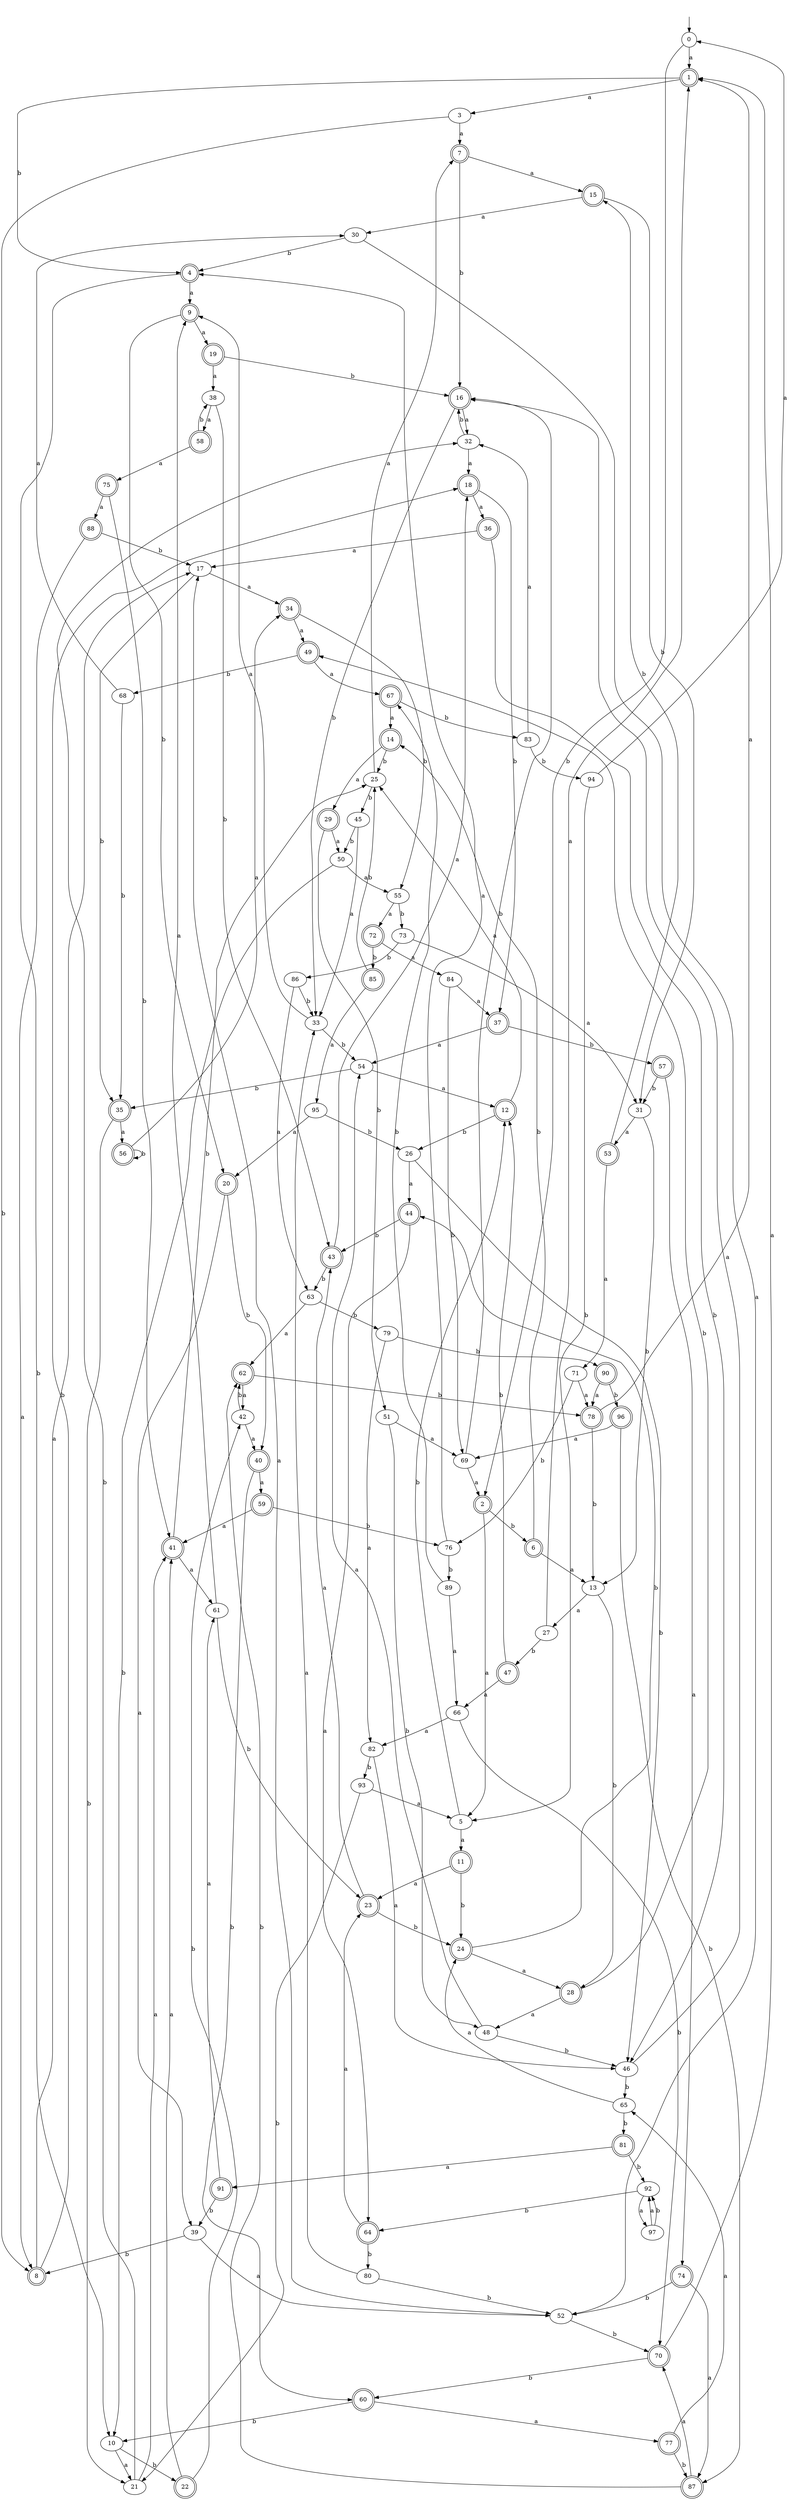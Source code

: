 digraph RandomDFA {
  __start0 [label="", shape=none];
  __start0 -> 0 [label=""];
  0 [shape=circle]
  0 -> 1 [label="a"]
  0 -> 2 [label="b"]
  1 [shape=doublecircle]
  1 -> 3 [label="a"]
  1 -> 4 [label="b"]
  2 [shape=doublecircle]
  2 -> 5 [label="a"]
  2 -> 6 [label="b"]
  3
  3 -> 7 [label="a"]
  3 -> 8 [label="b"]
  4 [shape=doublecircle]
  4 -> 9 [label="a"]
  4 -> 10 [label="b"]
  5
  5 -> 11 [label="a"]
  5 -> 12 [label="b"]
  6 [shape=doublecircle]
  6 -> 13 [label="a"]
  6 -> 14 [label="b"]
  7 [shape=doublecircle]
  7 -> 15 [label="a"]
  7 -> 16 [label="b"]
  8 [shape=doublecircle]
  8 -> 17 [label="a"]
  8 -> 18 [label="b"]
  9 [shape=doublecircle]
  9 -> 19 [label="a"]
  9 -> 20 [label="b"]
  10
  10 -> 21 [label="a"]
  10 -> 22 [label="b"]
  11 [shape=doublecircle]
  11 -> 23 [label="a"]
  11 -> 24 [label="b"]
  12 [shape=doublecircle]
  12 -> 25 [label="a"]
  12 -> 26 [label="b"]
  13
  13 -> 27 [label="a"]
  13 -> 28 [label="b"]
  14 [shape=doublecircle]
  14 -> 29 [label="a"]
  14 -> 25 [label="b"]
  15 [shape=doublecircle]
  15 -> 30 [label="a"]
  15 -> 31 [label="b"]
  16 [shape=doublecircle]
  16 -> 32 [label="a"]
  16 -> 33 [label="b"]
  17
  17 -> 34 [label="a"]
  17 -> 35 [label="b"]
  18 [shape=doublecircle]
  18 -> 36 [label="a"]
  18 -> 37 [label="b"]
  19 [shape=doublecircle]
  19 -> 38 [label="a"]
  19 -> 16 [label="b"]
  20 [shape=doublecircle]
  20 -> 39 [label="a"]
  20 -> 40 [label="b"]
  21
  21 -> 41 [label="a"]
  21 -> 32 [label="b"]
  22 [shape=doublecircle]
  22 -> 41 [label="a"]
  22 -> 42 [label="b"]
  23 [shape=doublecircle]
  23 -> 43 [label="a"]
  23 -> 24 [label="b"]
  24 [shape=doublecircle]
  24 -> 28 [label="a"]
  24 -> 44 [label="b"]
  25
  25 -> 7 [label="a"]
  25 -> 45 [label="b"]
  26
  26 -> 44 [label="a"]
  26 -> 46 [label="b"]
  27
  27 -> 1 [label="a"]
  27 -> 47 [label="b"]
  28 [shape=doublecircle]
  28 -> 48 [label="a"]
  28 -> 49 [label="b"]
  29 [shape=doublecircle]
  29 -> 50 [label="a"]
  29 -> 51 [label="b"]
  30
  30 -> 52 [label="a"]
  30 -> 4 [label="b"]
  31
  31 -> 53 [label="a"]
  31 -> 13 [label="b"]
  32
  32 -> 18 [label="a"]
  32 -> 16 [label="b"]
  33
  33 -> 9 [label="a"]
  33 -> 54 [label="b"]
  34 [shape=doublecircle]
  34 -> 49 [label="a"]
  34 -> 55 [label="b"]
  35 [shape=doublecircle]
  35 -> 56 [label="a"]
  35 -> 21 [label="b"]
  36 [shape=doublecircle]
  36 -> 17 [label="a"]
  36 -> 46 [label="b"]
  37 [shape=doublecircle]
  37 -> 54 [label="a"]
  37 -> 57 [label="b"]
  38
  38 -> 58 [label="a"]
  38 -> 43 [label="b"]
  39
  39 -> 52 [label="a"]
  39 -> 8 [label="b"]
  40 [shape=doublecircle]
  40 -> 59 [label="a"]
  40 -> 60 [label="b"]
  41 [shape=doublecircle]
  41 -> 61 [label="a"]
  41 -> 25 [label="b"]
  42
  42 -> 40 [label="a"]
  42 -> 62 [label="b"]
  43 [shape=doublecircle]
  43 -> 18 [label="a"]
  43 -> 63 [label="b"]
  44 [shape=doublecircle]
  44 -> 64 [label="a"]
  44 -> 43 [label="b"]
  45
  45 -> 33 [label="a"]
  45 -> 50 [label="b"]
  46
  46 -> 16 [label="a"]
  46 -> 65 [label="b"]
  47 [shape=doublecircle]
  47 -> 66 [label="a"]
  47 -> 12 [label="b"]
  48
  48 -> 54 [label="a"]
  48 -> 46 [label="b"]
  49 [shape=doublecircle]
  49 -> 67 [label="a"]
  49 -> 68 [label="b"]
  50
  50 -> 55 [label="a"]
  50 -> 10 [label="b"]
  51
  51 -> 69 [label="a"]
  51 -> 48 [label="b"]
  52
  52 -> 17 [label="a"]
  52 -> 70 [label="b"]
  53 [shape=doublecircle]
  53 -> 71 [label="a"]
  53 -> 15 [label="b"]
  54
  54 -> 12 [label="a"]
  54 -> 35 [label="b"]
  55
  55 -> 72 [label="a"]
  55 -> 73 [label="b"]
  56 [shape=doublecircle]
  56 -> 34 [label="a"]
  56 -> 56 [label="b"]
  57 [shape=doublecircle]
  57 -> 74 [label="a"]
  57 -> 31 [label="b"]
  58 [shape=doublecircle]
  58 -> 75 [label="a"]
  58 -> 38 [label="b"]
  59 [shape=doublecircle]
  59 -> 41 [label="a"]
  59 -> 76 [label="b"]
  60 [shape=doublecircle]
  60 -> 77 [label="a"]
  60 -> 10 [label="b"]
  61
  61 -> 9 [label="a"]
  61 -> 23 [label="b"]
  62 [shape=doublecircle]
  62 -> 42 [label="a"]
  62 -> 78 [label="b"]
  63
  63 -> 62 [label="a"]
  63 -> 79 [label="b"]
  64 [shape=doublecircle]
  64 -> 23 [label="a"]
  64 -> 80 [label="b"]
  65
  65 -> 24 [label="a"]
  65 -> 81 [label="b"]
  66
  66 -> 82 [label="a"]
  66 -> 70 [label="b"]
  67 [shape=doublecircle]
  67 -> 14 [label="a"]
  67 -> 83 [label="b"]
  68
  68 -> 30 [label="a"]
  68 -> 35 [label="b"]
  69
  69 -> 2 [label="a"]
  69 -> 16 [label="b"]
  70 [shape=doublecircle]
  70 -> 1 [label="a"]
  70 -> 60 [label="b"]
  71
  71 -> 78 [label="a"]
  71 -> 76 [label="b"]
  72 [shape=doublecircle]
  72 -> 84 [label="a"]
  72 -> 85 [label="b"]
  73
  73 -> 31 [label="a"]
  73 -> 86 [label="b"]
  74 [shape=doublecircle]
  74 -> 87 [label="a"]
  74 -> 52 [label="b"]
  75 [shape=doublecircle]
  75 -> 88 [label="a"]
  75 -> 41 [label="b"]
  76
  76 -> 4 [label="a"]
  76 -> 89 [label="b"]
  77 [shape=doublecircle]
  77 -> 65 [label="a"]
  77 -> 87 [label="b"]
  78 [shape=doublecircle]
  78 -> 1 [label="a"]
  78 -> 13 [label="b"]
  79
  79 -> 82 [label="a"]
  79 -> 90 [label="b"]
  80
  80 -> 33 [label="a"]
  80 -> 52 [label="b"]
  81 [shape=doublecircle]
  81 -> 91 [label="a"]
  81 -> 92 [label="b"]
  82
  82 -> 46 [label="a"]
  82 -> 93 [label="b"]
  83
  83 -> 32 [label="a"]
  83 -> 94 [label="b"]
  84
  84 -> 37 [label="a"]
  84 -> 69 [label="b"]
  85 [shape=doublecircle]
  85 -> 95 [label="a"]
  85 -> 25 [label="b"]
  86
  86 -> 63 [label="a"]
  86 -> 33 [label="b"]
  87 [shape=doublecircle]
  87 -> 70 [label="a"]
  87 -> 62 [label="b"]
  88 [shape=doublecircle]
  88 -> 8 [label="a"]
  88 -> 17 [label="b"]
  89
  89 -> 66 [label="a"]
  89 -> 67 [label="b"]
  90 [shape=doublecircle]
  90 -> 78 [label="a"]
  90 -> 96 [label="b"]
  91 [shape=doublecircle]
  91 -> 61 [label="a"]
  91 -> 39 [label="b"]
  92
  92 -> 97 [label="a"]
  92 -> 64 [label="b"]
  93
  93 -> 5 [label="a"]
  93 -> 21 [label="b"]
  94
  94 -> 0 [label="a"]
  94 -> 5 [label="b"]
  95
  95 -> 20 [label="a"]
  95 -> 26 [label="b"]
  96 [shape=doublecircle]
  96 -> 69 [label="a"]
  96 -> 87 [label="b"]
  97
  97 -> 92 [label="a"]
  97 -> 92 [label="b"]
}
